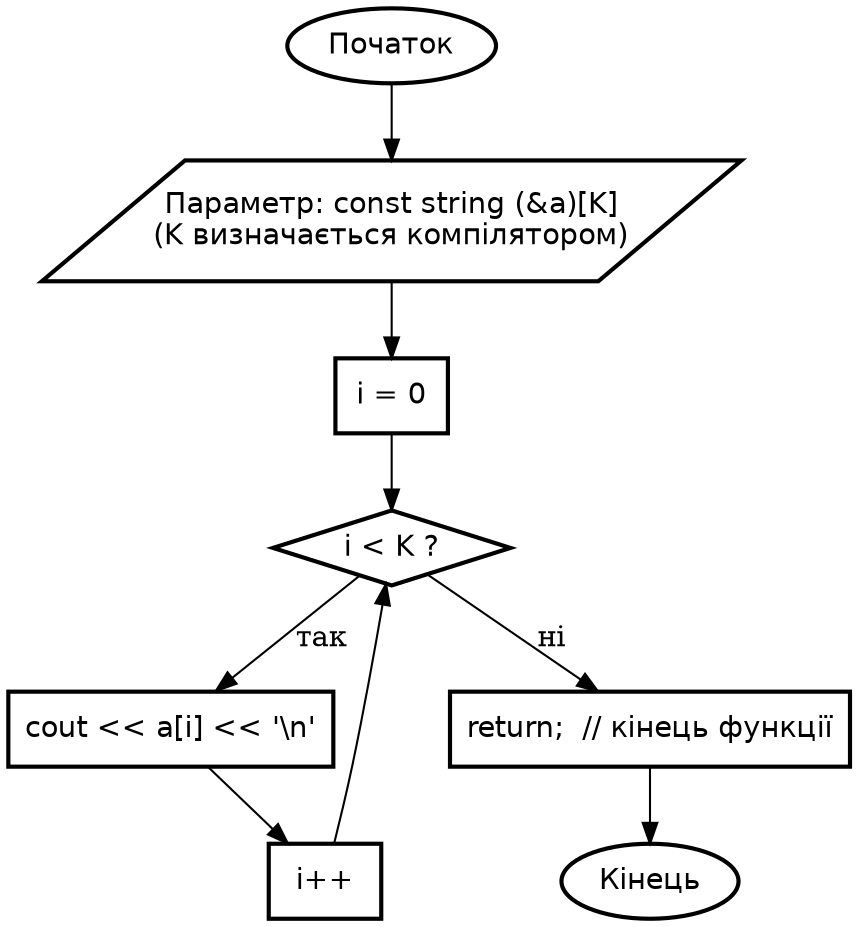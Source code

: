 digraph print_array {
    rankdir=TB;
    node [fontname="DejaVu Sans", shape=box, style="solid,bold"];

    start     [shape=oval, label="Початок"];
    entry     [shape=parallelogram, label="Параметр: const string (&a)[K]\n(K визначається компілятором)", width=4.5, height=0.8, fixedsize=true];
    i_init    [label="i = 0"];
    cond      [shape=diamond, label="i < K ?"];
    body      [label="cout << a[i] << '\\n'"];
    i_inc     [label="i++"];
    ret       [shape=rectangle, label="return;  // кінець функції"];
    stop      [shape=oval, label="Кінець"];

    start -> entry -> i_init -> cond;
    cond -> body [label="так"];
    cond -> ret  [label="ні"];
    body -> i_inc -> cond;
    ret -> stop;
}
